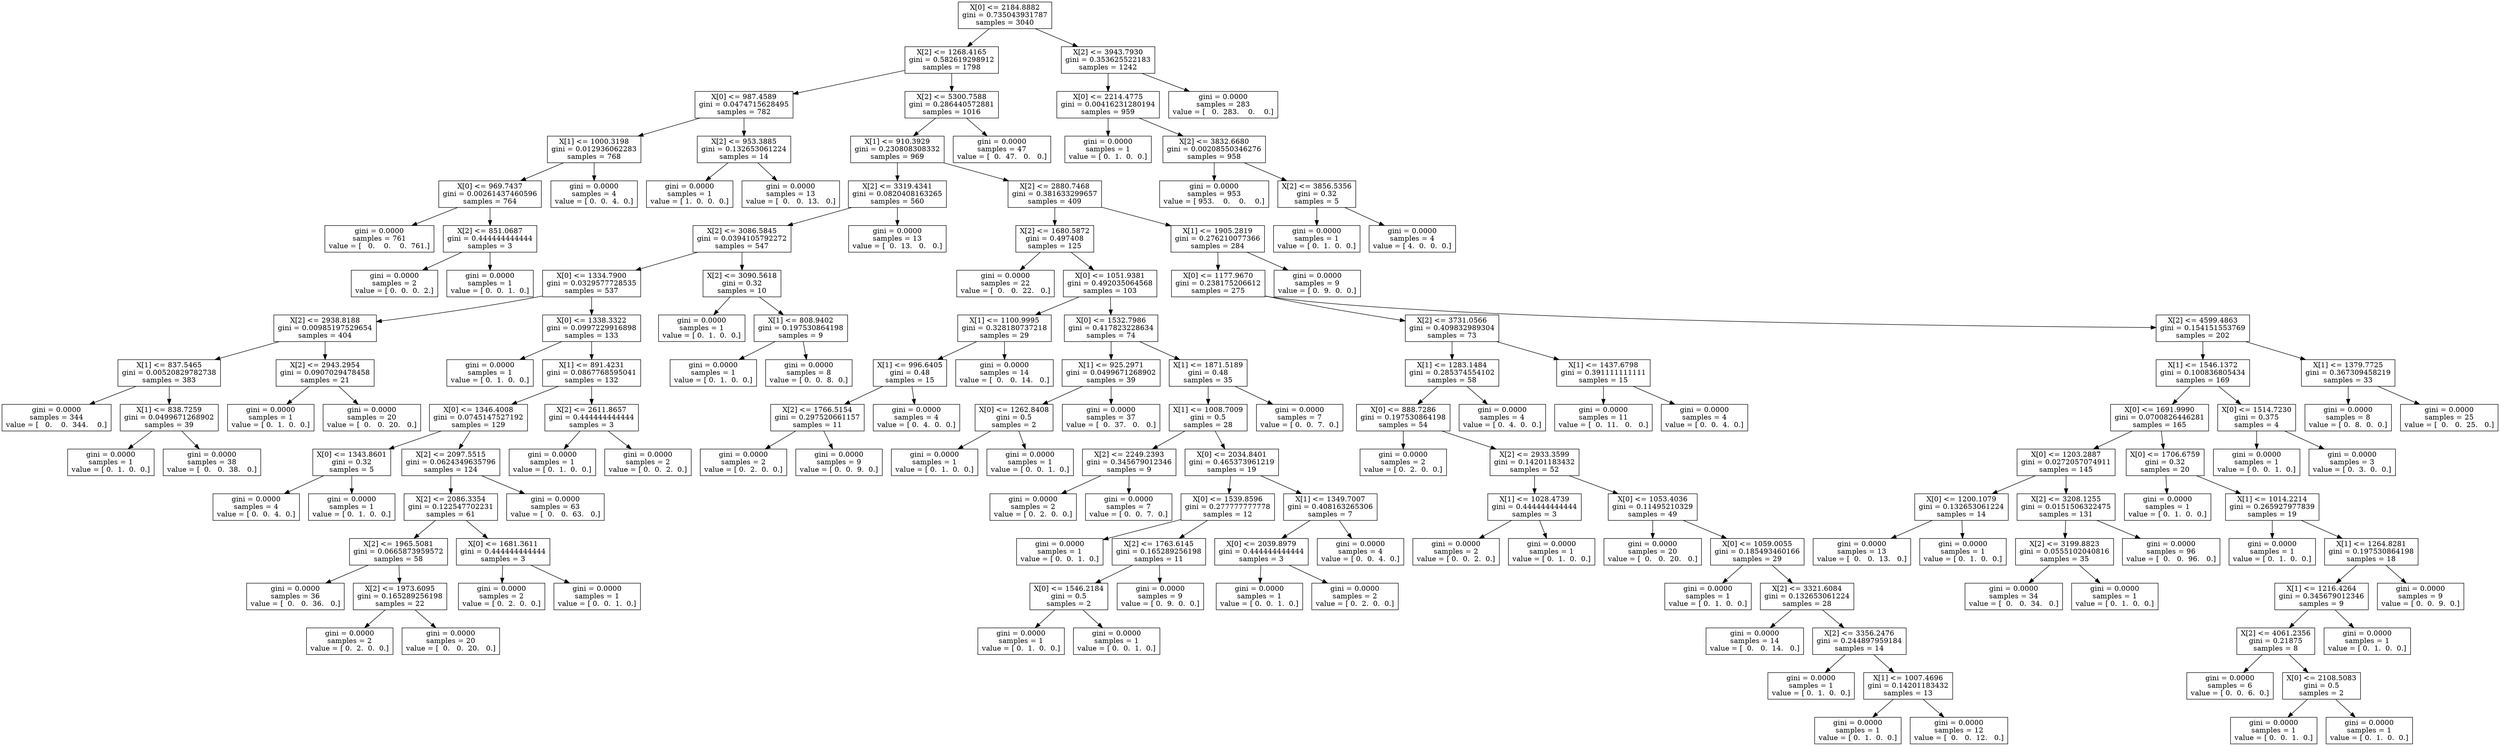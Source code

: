 digraph Tree {
0 [label="X[0] <= 2184.8882\ngini = 0.735043931787\nsamples = 3040", shape="box"] ;
1 [label="X[2] <= 1268.4165\ngini = 0.582619298912\nsamples = 1798", shape="box"] ;
0 -> 1 ;
2 [label="X[0] <= 987.4589\ngini = 0.0474715628495\nsamples = 782", shape="box"] ;
1 -> 2 ;
3 [label="X[1] <= 1000.3198\ngini = 0.012936062283\nsamples = 768", shape="box"] ;
2 -> 3 ;
4 [label="X[0] <= 969.7437\ngini = 0.00261437460596\nsamples = 764", shape="box"] ;
3 -> 4 ;
5 [label="gini = 0.0000\nsamples = 761\nvalue = [   0.    0.    0.  761.]", shape="box"] ;
4 -> 5 ;
6 [label="X[2] <= 851.0687\ngini = 0.444444444444\nsamples = 3", shape="box"] ;
4 -> 6 ;
7 [label="gini = 0.0000\nsamples = 2\nvalue = [ 0.  0.  0.  2.]", shape="box"] ;
6 -> 7 ;
8 [label="gini = 0.0000\nsamples = 1\nvalue = [ 0.  0.  1.  0.]", shape="box"] ;
6 -> 8 ;
9 [label="gini = 0.0000\nsamples = 4\nvalue = [ 0.  0.  4.  0.]", shape="box"] ;
3 -> 9 ;
10 [label="X[2] <= 953.3885\ngini = 0.132653061224\nsamples = 14", shape="box"] ;
2 -> 10 ;
11 [label="gini = 0.0000\nsamples = 1\nvalue = [ 1.  0.  0.  0.]", shape="box"] ;
10 -> 11 ;
12 [label="gini = 0.0000\nsamples = 13\nvalue = [  0.   0.  13.   0.]", shape="box"] ;
10 -> 12 ;
13 [label="X[2] <= 5300.7588\ngini = 0.286440572881\nsamples = 1016", shape="box"] ;
1 -> 13 ;
14 [label="X[1] <= 910.3929\ngini = 0.230808308332\nsamples = 969", shape="box"] ;
13 -> 14 ;
15 [label="X[2] <= 3319.4341\ngini = 0.0820408163265\nsamples = 560", shape="box"] ;
14 -> 15 ;
16 [label="X[2] <= 3086.5845\ngini = 0.0394105792272\nsamples = 547", shape="box"] ;
15 -> 16 ;
17 [label="X[0] <= 1334.7900\ngini = 0.0329577728535\nsamples = 537", shape="box"] ;
16 -> 17 ;
18 [label="X[2] <= 2938.8188\ngini = 0.00985197529654\nsamples = 404", shape="box"] ;
17 -> 18 ;
19 [label="X[1] <= 837.5465\ngini = 0.00520829782738\nsamples = 383", shape="box"] ;
18 -> 19 ;
20 [label="gini = 0.0000\nsamples = 344\nvalue = [   0.    0.  344.    0.]", shape="box"] ;
19 -> 20 ;
21 [label="X[1] <= 838.7259\ngini = 0.0499671268902\nsamples = 39", shape="box"] ;
19 -> 21 ;
22 [label="gini = 0.0000\nsamples = 1\nvalue = [ 0.  1.  0.  0.]", shape="box"] ;
21 -> 22 ;
23 [label="gini = 0.0000\nsamples = 38\nvalue = [  0.   0.  38.   0.]", shape="box"] ;
21 -> 23 ;
24 [label="X[2] <= 2943.2954\ngini = 0.0907029478458\nsamples = 21", shape="box"] ;
18 -> 24 ;
25 [label="gini = 0.0000\nsamples = 1\nvalue = [ 0.  1.  0.  0.]", shape="box"] ;
24 -> 25 ;
26 [label="gini = 0.0000\nsamples = 20\nvalue = [  0.   0.  20.   0.]", shape="box"] ;
24 -> 26 ;
27 [label="X[0] <= 1338.3322\ngini = 0.0997229916898\nsamples = 133", shape="box"] ;
17 -> 27 ;
28 [label="gini = 0.0000\nsamples = 1\nvalue = [ 0.  1.  0.  0.]", shape="box"] ;
27 -> 28 ;
29 [label="X[1] <= 891.4231\ngini = 0.0867768595041\nsamples = 132", shape="box"] ;
27 -> 29 ;
30 [label="X[0] <= 1346.4008\ngini = 0.0745147527192\nsamples = 129", shape="box"] ;
29 -> 30 ;
31 [label="X[0] <= 1343.8601\ngini = 0.32\nsamples = 5", shape="box"] ;
30 -> 31 ;
32 [label="gini = 0.0000\nsamples = 4\nvalue = [ 0.  0.  4.  0.]", shape="box"] ;
31 -> 32 ;
33 [label="gini = 0.0000\nsamples = 1\nvalue = [ 0.  1.  0.  0.]", shape="box"] ;
31 -> 33 ;
34 [label="X[2] <= 2097.5515\ngini = 0.0624349635796\nsamples = 124", shape="box"] ;
30 -> 34 ;
35 [label="X[2] <= 2086.3354\ngini = 0.122547702231\nsamples = 61", shape="box"] ;
34 -> 35 ;
36 [label="X[2] <= 1965.5081\ngini = 0.0665873959572\nsamples = 58", shape="box"] ;
35 -> 36 ;
37 [label="gini = 0.0000\nsamples = 36\nvalue = [  0.   0.  36.   0.]", shape="box"] ;
36 -> 37 ;
38 [label="X[2] <= 1973.6095\ngini = 0.165289256198\nsamples = 22", shape="box"] ;
36 -> 38 ;
39 [label="gini = 0.0000\nsamples = 2\nvalue = [ 0.  2.  0.  0.]", shape="box"] ;
38 -> 39 ;
40 [label="gini = 0.0000\nsamples = 20\nvalue = [  0.   0.  20.   0.]", shape="box"] ;
38 -> 40 ;
41 [label="X[0] <= 1681.3611\ngini = 0.444444444444\nsamples = 3", shape="box"] ;
35 -> 41 ;
42 [label="gini = 0.0000\nsamples = 2\nvalue = [ 0.  2.  0.  0.]", shape="box"] ;
41 -> 42 ;
43 [label="gini = 0.0000\nsamples = 1\nvalue = [ 0.  0.  1.  0.]", shape="box"] ;
41 -> 43 ;
44 [label="gini = 0.0000\nsamples = 63\nvalue = [  0.   0.  63.   0.]", shape="box"] ;
34 -> 44 ;
45 [label="X[2] <= 2611.8657\ngini = 0.444444444444\nsamples = 3", shape="box"] ;
29 -> 45 ;
46 [label="gini = 0.0000\nsamples = 1\nvalue = [ 0.  1.  0.  0.]", shape="box"] ;
45 -> 46 ;
47 [label="gini = 0.0000\nsamples = 2\nvalue = [ 0.  0.  2.  0.]", shape="box"] ;
45 -> 47 ;
48 [label="X[2] <= 3090.5618\ngini = 0.32\nsamples = 10", shape="box"] ;
16 -> 48 ;
49 [label="gini = 0.0000\nsamples = 1\nvalue = [ 0.  1.  0.  0.]", shape="box"] ;
48 -> 49 ;
50 [label="X[1] <= 808.9402\ngini = 0.197530864198\nsamples = 9", shape="box"] ;
48 -> 50 ;
51 [label="gini = 0.0000\nsamples = 1\nvalue = [ 0.  1.  0.  0.]", shape="box"] ;
50 -> 51 ;
52 [label="gini = 0.0000\nsamples = 8\nvalue = [ 0.  0.  8.  0.]", shape="box"] ;
50 -> 52 ;
53 [label="gini = 0.0000\nsamples = 13\nvalue = [  0.  13.   0.   0.]", shape="box"] ;
15 -> 53 ;
54 [label="X[2] <= 2880.7468\ngini = 0.381633299657\nsamples = 409", shape="box"] ;
14 -> 54 ;
55 [label="X[2] <= 1680.5872\ngini = 0.497408\nsamples = 125", shape="box"] ;
54 -> 55 ;
56 [label="gini = 0.0000\nsamples = 22\nvalue = [  0.   0.  22.   0.]", shape="box"] ;
55 -> 56 ;
57 [label="X[0] <= 1051.9381\ngini = 0.492035064568\nsamples = 103", shape="box"] ;
55 -> 57 ;
58 [label="X[1] <= 1100.9995\ngini = 0.328180737218\nsamples = 29", shape="box"] ;
57 -> 58 ;
59 [label="X[1] <= 996.6405\ngini = 0.48\nsamples = 15", shape="box"] ;
58 -> 59 ;
60 [label="X[2] <= 1766.5154\ngini = 0.297520661157\nsamples = 11", shape="box"] ;
59 -> 60 ;
61 [label="gini = 0.0000\nsamples = 2\nvalue = [ 0.  2.  0.  0.]", shape="box"] ;
60 -> 61 ;
62 [label="gini = 0.0000\nsamples = 9\nvalue = [ 0.  0.  9.  0.]", shape="box"] ;
60 -> 62 ;
63 [label="gini = 0.0000\nsamples = 4\nvalue = [ 0.  4.  0.  0.]", shape="box"] ;
59 -> 63 ;
64 [label="gini = 0.0000\nsamples = 14\nvalue = [  0.   0.  14.   0.]", shape="box"] ;
58 -> 64 ;
65 [label="X[0] <= 1532.7986\ngini = 0.417823228634\nsamples = 74", shape="box"] ;
57 -> 65 ;
66 [label="X[1] <= 925.2971\ngini = 0.0499671268902\nsamples = 39", shape="box"] ;
65 -> 66 ;
67 [label="X[0] <= 1262.8408\ngini = 0.5\nsamples = 2", shape="box"] ;
66 -> 67 ;
68 [label="gini = 0.0000\nsamples = 1\nvalue = [ 0.  1.  0.  0.]", shape="box"] ;
67 -> 68 ;
69 [label="gini = 0.0000\nsamples = 1\nvalue = [ 0.  0.  1.  0.]", shape="box"] ;
67 -> 69 ;
70 [label="gini = 0.0000\nsamples = 37\nvalue = [  0.  37.   0.   0.]", shape="box"] ;
66 -> 70 ;
71 [label="X[1] <= 1871.5189\ngini = 0.48\nsamples = 35", shape="box"] ;
65 -> 71 ;
72 [label="X[1] <= 1008.7009\ngini = 0.5\nsamples = 28", shape="box"] ;
71 -> 72 ;
73 [label="X[2] <= 2249.2393\ngini = 0.345679012346\nsamples = 9", shape="box"] ;
72 -> 73 ;
74 [label="gini = 0.0000\nsamples = 2\nvalue = [ 0.  2.  0.  0.]", shape="box"] ;
73 -> 74 ;
75 [label="gini = 0.0000\nsamples = 7\nvalue = [ 0.  0.  7.  0.]", shape="box"] ;
73 -> 75 ;
76 [label="X[0] <= 2034.8401\ngini = 0.465373961219\nsamples = 19", shape="box"] ;
72 -> 76 ;
77 [label="X[0] <= 1539.8596\ngini = 0.277777777778\nsamples = 12", shape="box"] ;
76 -> 77 ;
78 [label="gini = 0.0000\nsamples = 1\nvalue = [ 0.  0.  1.  0.]", shape="box"] ;
77 -> 78 ;
79 [label="X[2] <= 1763.6145\ngini = 0.165289256198\nsamples = 11", shape="box"] ;
77 -> 79 ;
80 [label="X[0] <= 1546.2184\ngini = 0.5\nsamples = 2", shape="box"] ;
79 -> 80 ;
81 [label="gini = 0.0000\nsamples = 1\nvalue = [ 0.  1.  0.  0.]", shape="box"] ;
80 -> 81 ;
82 [label="gini = 0.0000\nsamples = 1\nvalue = [ 0.  0.  1.  0.]", shape="box"] ;
80 -> 82 ;
83 [label="gini = 0.0000\nsamples = 9\nvalue = [ 0.  9.  0.  0.]", shape="box"] ;
79 -> 83 ;
84 [label="X[1] <= 1349.7007\ngini = 0.408163265306\nsamples = 7", shape="box"] ;
76 -> 84 ;
85 [label="X[0] <= 2039.8979\ngini = 0.444444444444\nsamples = 3", shape="box"] ;
84 -> 85 ;
86 [label="gini = 0.0000\nsamples = 1\nvalue = [ 0.  0.  1.  0.]", shape="box"] ;
85 -> 86 ;
87 [label="gini = 0.0000\nsamples = 2\nvalue = [ 0.  2.  0.  0.]", shape="box"] ;
85 -> 87 ;
88 [label="gini = 0.0000\nsamples = 4\nvalue = [ 0.  0.  4.  0.]", shape="box"] ;
84 -> 88 ;
89 [label="gini = 0.0000\nsamples = 7\nvalue = [ 0.  0.  7.  0.]", shape="box"] ;
71 -> 89 ;
90 [label="X[1] <= 1905.2819\ngini = 0.276210077366\nsamples = 284", shape="box"] ;
54 -> 90 ;
91 [label="X[0] <= 1177.9670\ngini = 0.238175206612\nsamples = 275", shape="box"] ;
90 -> 91 ;
92 [label="X[2] <= 3731.0566\ngini = 0.409832989304\nsamples = 73", shape="box"] ;
91 -> 92 ;
93 [label="X[1] <= 1283.1484\ngini = 0.285374554102\nsamples = 58", shape="box"] ;
92 -> 93 ;
94 [label="X[0] <= 888.7286\ngini = 0.197530864198\nsamples = 54", shape="box"] ;
93 -> 94 ;
95 [label="gini = 0.0000\nsamples = 2\nvalue = [ 0.  2.  0.  0.]", shape="box"] ;
94 -> 95 ;
96 [label="X[2] <= 2933.3599\ngini = 0.14201183432\nsamples = 52", shape="box"] ;
94 -> 96 ;
97 [label="X[1] <= 1028.4739\ngini = 0.444444444444\nsamples = 3", shape="box"] ;
96 -> 97 ;
98 [label="gini = 0.0000\nsamples = 2\nvalue = [ 0.  0.  2.  0.]", shape="box"] ;
97 -> 98 ;
99 [label="gini = 0.0000\nsamples = 1\nvalue = [ 0.  1.  0.  0.]", shape="box"] ;
97 -> 99 ;
100 [label="X[0] <= 1053.4036\ngini = 0.11495210329\nsamples = 49", shape="box"] ;
96 -> 100 ;
101 [label="gini = 0.0000\nsamples = 20\nvalue = [  0.   0.  20.   0.]", shape="box"] ;
100 -> 101 ;
102 [label="X[0] <= 1059.0055\ngini = 0.185493460166\nsamples = 29", shape="box"] ;
100 -> 102 ;
103 [label="gini = 0.0000\nsamples = 1\nvalue = [ 0.  1.  0.  0.]", shape="box"] ;
102 -> 103 ;
104 [label="X[2] <= 3321.6084\ngini = 0.132653061224\nsamples = 28", shape="box"] ;
102 -> 104 ;
105 [label="gini = 0.0000\nsamples = 14\nvalue = [  0.   0.  14.   0.]", shape="box"] ;
104 -> 105 ;
106 [label="X[2] <= 3356.2476\ngini = 0.244897959184\nsamples = 14", shape="box"] ;
104 -> 106 ;
107 [label="gini = 0.0000\nsamples = 1\nvalue = [ 0.  1.  0.  0.]", shape="box"] ;
106 -> 107 ;
108 [label="X[1] <= 1007.4696\ngini = 0.14201183432\nsamples = 13", shape="box"] ;
106 -> 108 ;
109 [label="gini = 0.0000\nsamples = 1\nvalue = [ 0.  1.  0.  0.]", shape="box"] ;
108 -> 109 ;
110 [label="gini = 0.0000\nsamples = 12\nvalue = [  0.   0.  12.   0.]", shape="box"] ;
108 -> 110 ;
111 [label="gini = 0.0000\nsamples = 4\nvalue = [ 0.  4.  0.  0.]", shape="box"] ;
93 -> 111 ;
112 [label="X[1] <= 1437.6798\ngini = 0.391111111111\nsamples = 15", shape="box"] ;
92 -> 112 ;
113 [label="gini = 0.0000\nsamples = 11\nvalue = [  0.  11.   0.   0.]", shape="box"] ;
112 -> 113 ;
114 [label="gini = 0.0000\nsamples = 4\nvalue = [ 0.  0.  4.  0.]", shape="box"] ;
112 -> 114 ;
115 [label="X[2] <= 4599.4863\ngini = 0.154151553769\nsamples = 202", shape="box"] ;
91 -> 115 ;
116 [label="X[1] <= 1546.1372\ngini = 0.100836805434\nsamples = 169", shape="box"] ;
115 -> 116 ;
117 [label="X[0] <= 1691.9990\ngini = 0.0700826446281\nsamples = 165", shape="box"] ;
116 -> 117 ;
118 [label="X[0] <= 1203.2887\ngini = 0.0272057074911\nsamples = 145", shape="box"] ;
117 -> 118 ;
119 [label="X[0] <= 1200.1079\ngini = 0.132653061224\nsamples = 14", shape="box"] ;
118 -> 119 ;
120 [label="gini = 0.0000\nsamples = 13\nvalue = [  0.   0.  13.   0.]", shape="box"] ;
119 -> 120 ;
121 [label="gini = 0.0000\nsamples = 1\nvalue = [ 0.  1.  0.  0.]", shape="box"] ;
119 -> 121 ;
122 [label="X[2] <= 3208.1255\ngini = 0.0151506322475\nsamples = 131", shape="box"] ;
118 -> 122 ;
123 [label="X[2] <= 3199.8823\ngini = 0.0555102040816\nsamples = 35", shape="box"] ;
122 -> 123 ;
124 [label="gini = 0.0000\nsamples = 34\nvalue = [  0.   0.  34.   0.]", shape="box"] ;
123 -> 124 ;
125 [label="gini = 0.0000\nsamples = 1\nvalue = [ 0.  1.  0.  0.]", shape="box"] ;
123 -> 125 ;
126 [label="gini = 0.0000\nsamples = 96\nvalue = [  0.   0.  96.   0.]", shape="box"] ;
122 -> 126 ;
127 [label="X[0] <= 1706.6759\ngini = 0.32\nsamples = 20", shape="box"] ;
117 -> 127 ;
128 [label="gini = 0.0000\nsamples = 1\nvalue = [ 0.  1.  0.  0.]", shape="box"] ;
127 -> 128 ;
129 [label="X[1] <= 1014.2214\ngini = 0.265927977839\nsamples = 19", shape="box"] ;
127 -> 129 ;
130 [label="gini = 0.0000\nsamples = 1\nvalue = [ 0.  1.  0.  0.]", shape="box"] ;
129 -> 130 ;
131 [label="X[1] <= 1264.8281\ngini = 0.197530864198\nsamples = 18", shape="box"] ;
129 -> 131 ;
132 [label="X[1] <= 1216.4264\ngini = 0.345679012346\nsamples = 9", shape="box"] ;
131 -> 132 ;
133 [label="X[2] <= 4061.2356\ngini = 0.21875\nsamples = 8", shape="box"] ;
132 -> 133 ;
134 [label="gini = 0.0000\nsamples = 6\nvalue = [ 0.  0.  6.  0.]", shape="box"] ;
133 -> 134 ;
135 [label="X[0] <= 2108.5083\ngini = 0.5\nsamples = 2", shape="box"] ;
133 -> 135 ;
136 [label="gini = 0.0000\nsamples = 1\nvalue = [ 0.  0.  1.  0.]", shape="box"] ;
135 -> 136 ;
137 [label="gini = 0.0000\nsamples = 1\nvalue = [ 0.  1.  0.  0.]", shape="box"] ;
135 -> 137 ;
138 [label="gini = 0.0000\nsamples = 1\nvalue = [ 0.  1.  0.  0.]", shape="box"] ;
132 -> 138 ;
139 [label="gini = 0.0000\nsamples = 9\nvalue = [ 0.  0.  9.  0.]", shape="box"] ;
131 -> 139 ;
140 [label="X[0] <= 1514.7230\ngini = 0.375\nsamples = 4", shape="box"] ;
116 -> 140 ;
141 [label="gini = 0.0000\nsamples = 1\nvalue = [ 0.  0.  1.  0.]", shape="box"] ;
140 -> 141 ;
142 [label="gini = 0.0000\nsamples = 3\nvalue = [ 0.  3.  0.  0.]", shape="box"] ;
140 -> 142 ;
143 [label="X[1] <= 1379.7725\ngini = 0.367309458219\nsamples = 33", shape="box"] ;
115 -> 143 ;
144 [label="gini = 0.0000\nsamples = 8\nvalue = [ 0.  8.  0.  0.]", shape="box"] ;
143 -> 144 ;
145 [label="gini = 0.0000\nsamples = 25\nvalue = [  0.   0.  25.   0.]", shape="box"] ;
143 -> 145 ;
146 [label="gini = 0.0000\nsamples = 9\nvalue = [ 0.  9.  0.  0.]", shape="box"] ;
90 -> 146 ;
147 [label="gini = 0.0000\nsamples = 47\nvalue = [  0.  47.   0.   0.]", shape="box"] ;
13 -> 147 ;
148 [label="X[2] <= 3943.7930\ngini = 0.353625522183\nsamples = 1242", shape="box"] ;
0 -> 148 ;
149 [label="X[0] <= 2214.4775\ngini = 0.00416231280194\nsamples = 959", shape="box"] ;
148 -> 149 ;
150 [label="gini = 0.0000\nsamples = 1\nvalue = [ 0.  1.  0.  0.]", shape="box"] ;
149 -> 150 ;
151 [label="X[2] <= 3832.6680\ngini = 0.00208550346276\nsamples = 958", shape="box"] ;
149 -> 151 ;
152 [label="gini = 0.0000\nsamples = 953\nvalue = [ 953.    0.    0.    0.]", shape="box"] ;
151 -> 152 ;
153 [label="X[2] <= 3856.5356\ngini = 0.32\nsamples = 5", shape="box"] ;
151 -> 153 ;
154 [label="gini = 0.0000\nsamples = 1\nvalue = [ 0.  1.  0.  0.]", shape="box"] ;
153 -> 154 ;
155 [label="gini = 0.0000\nsamples = 4\nvalue = [ 4.  0.  0.  0.]", shape="box"] ;
153 -> 155 ;
156 [label="gini = 0.0000\nsamples = 283\nvalue = [   0.  283.    0.    0.]", shape="box"] ;
148 -> 156 ;
}